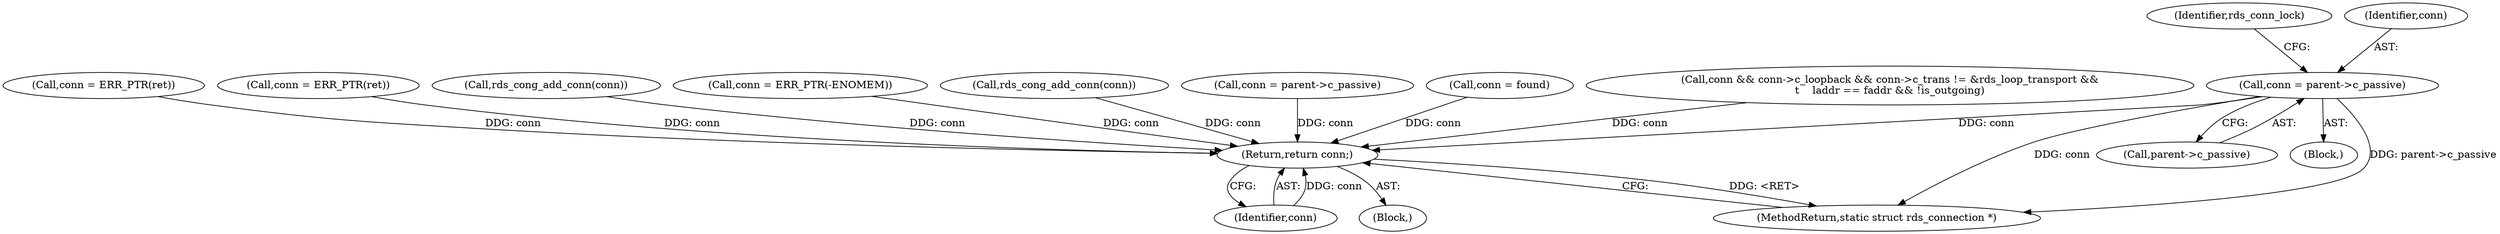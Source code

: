 digraph "0_linux_8c7188b23474cca017b3ef354c4a58456f68303a@pointer" {
"1000386" [label="(Call,conn = parent->c_passive)"];
"1000443" [label="(Return,return conn;)"];
"1000238" [label="(Call,conn = ERR_PTR(ret))"];
"1000440" [label="(Identifier,rds_conn_lock)"];
"1000113" [label="(Block,)"];
"1000445" [label="(MethodReturn,static struct rds_connection *)"];
"1000285" [label="(Call,conn = ERR_PTR(ret))"];
"1000388" [label="(Call,parent->c_passive)"];
"1000434" [label="(Call,rds_cong_add_conn(conn))"];
"1000386" [label="(Call,conn = parent->c_passive)"];
"1000179" [label="(Call,conn = ERR_PTR(-ENOMEM))"];
"1000398" [label="(Call,rds_cong_add_conn(conn))"];
"1000378" [label="(Block,)"];
"1000443" [label="(Return,return conn;)"];
"1000387" [label="(Identifier,conn)"];
"1000444" [label="(Identifier,conn)"];
"1000161" [label="(Call,conn = parent->c_passive)"];
"1000423" [label="(Call,conn = found)"];
"1000138" [label="(Call,conn && conn->c_loopback && conn->c_trans != &rds_loop_transport &&\n\t    laddr == faddr && !is_outgoing)"];
"1000386" -> "1000378"  [label="AST: "];
"1000386" -> "1000388"  [label="CFG: "];
"1000387" -> "1000386"  [label="AST: "];
"1000388" -> "1000386"  [label="AST: "];
"1000440" -> "1000386"  [label="CFG: "];
"1000386" -> "1000445"  [label="DDG: parent->c_passive"];
"1000386" -> "1000445"  [label="DDG: conn"];
"1000386" -> "1000443"  [label="DDG: conn"];
"1000443" -> "1000113"  [label="AST: "];
"1000443" -> "1000444"  [label="CFG: "];
"1000444" -> "1000443"  [label="AST: "];
"1000445" -> "1000443"  [label="CFG: "];
"1000443" -> "1000445"  [label="DDG: <RET>"];
"1000444" -> "1000443"  [label="DDG: conn"];
"1000285" -> "1000443"  [label="DDG: conn"];
"1000238" -> "1000443"  [label="DDG: conn"];
"1000138" -> "1000443"  [label="DDG: conn"];
"1000179" -> "1000443"  [label="DDG: conn"];
"1000434" -> "1000443"  [label="DDG: conn"];
"1000161" -> "1000443"  [label="DDG: conn"];
"1000398" -> "1000443"  [label="DDG: conn"];
"1000423" -> "1000443"  [label="DDG: conn"];
}
